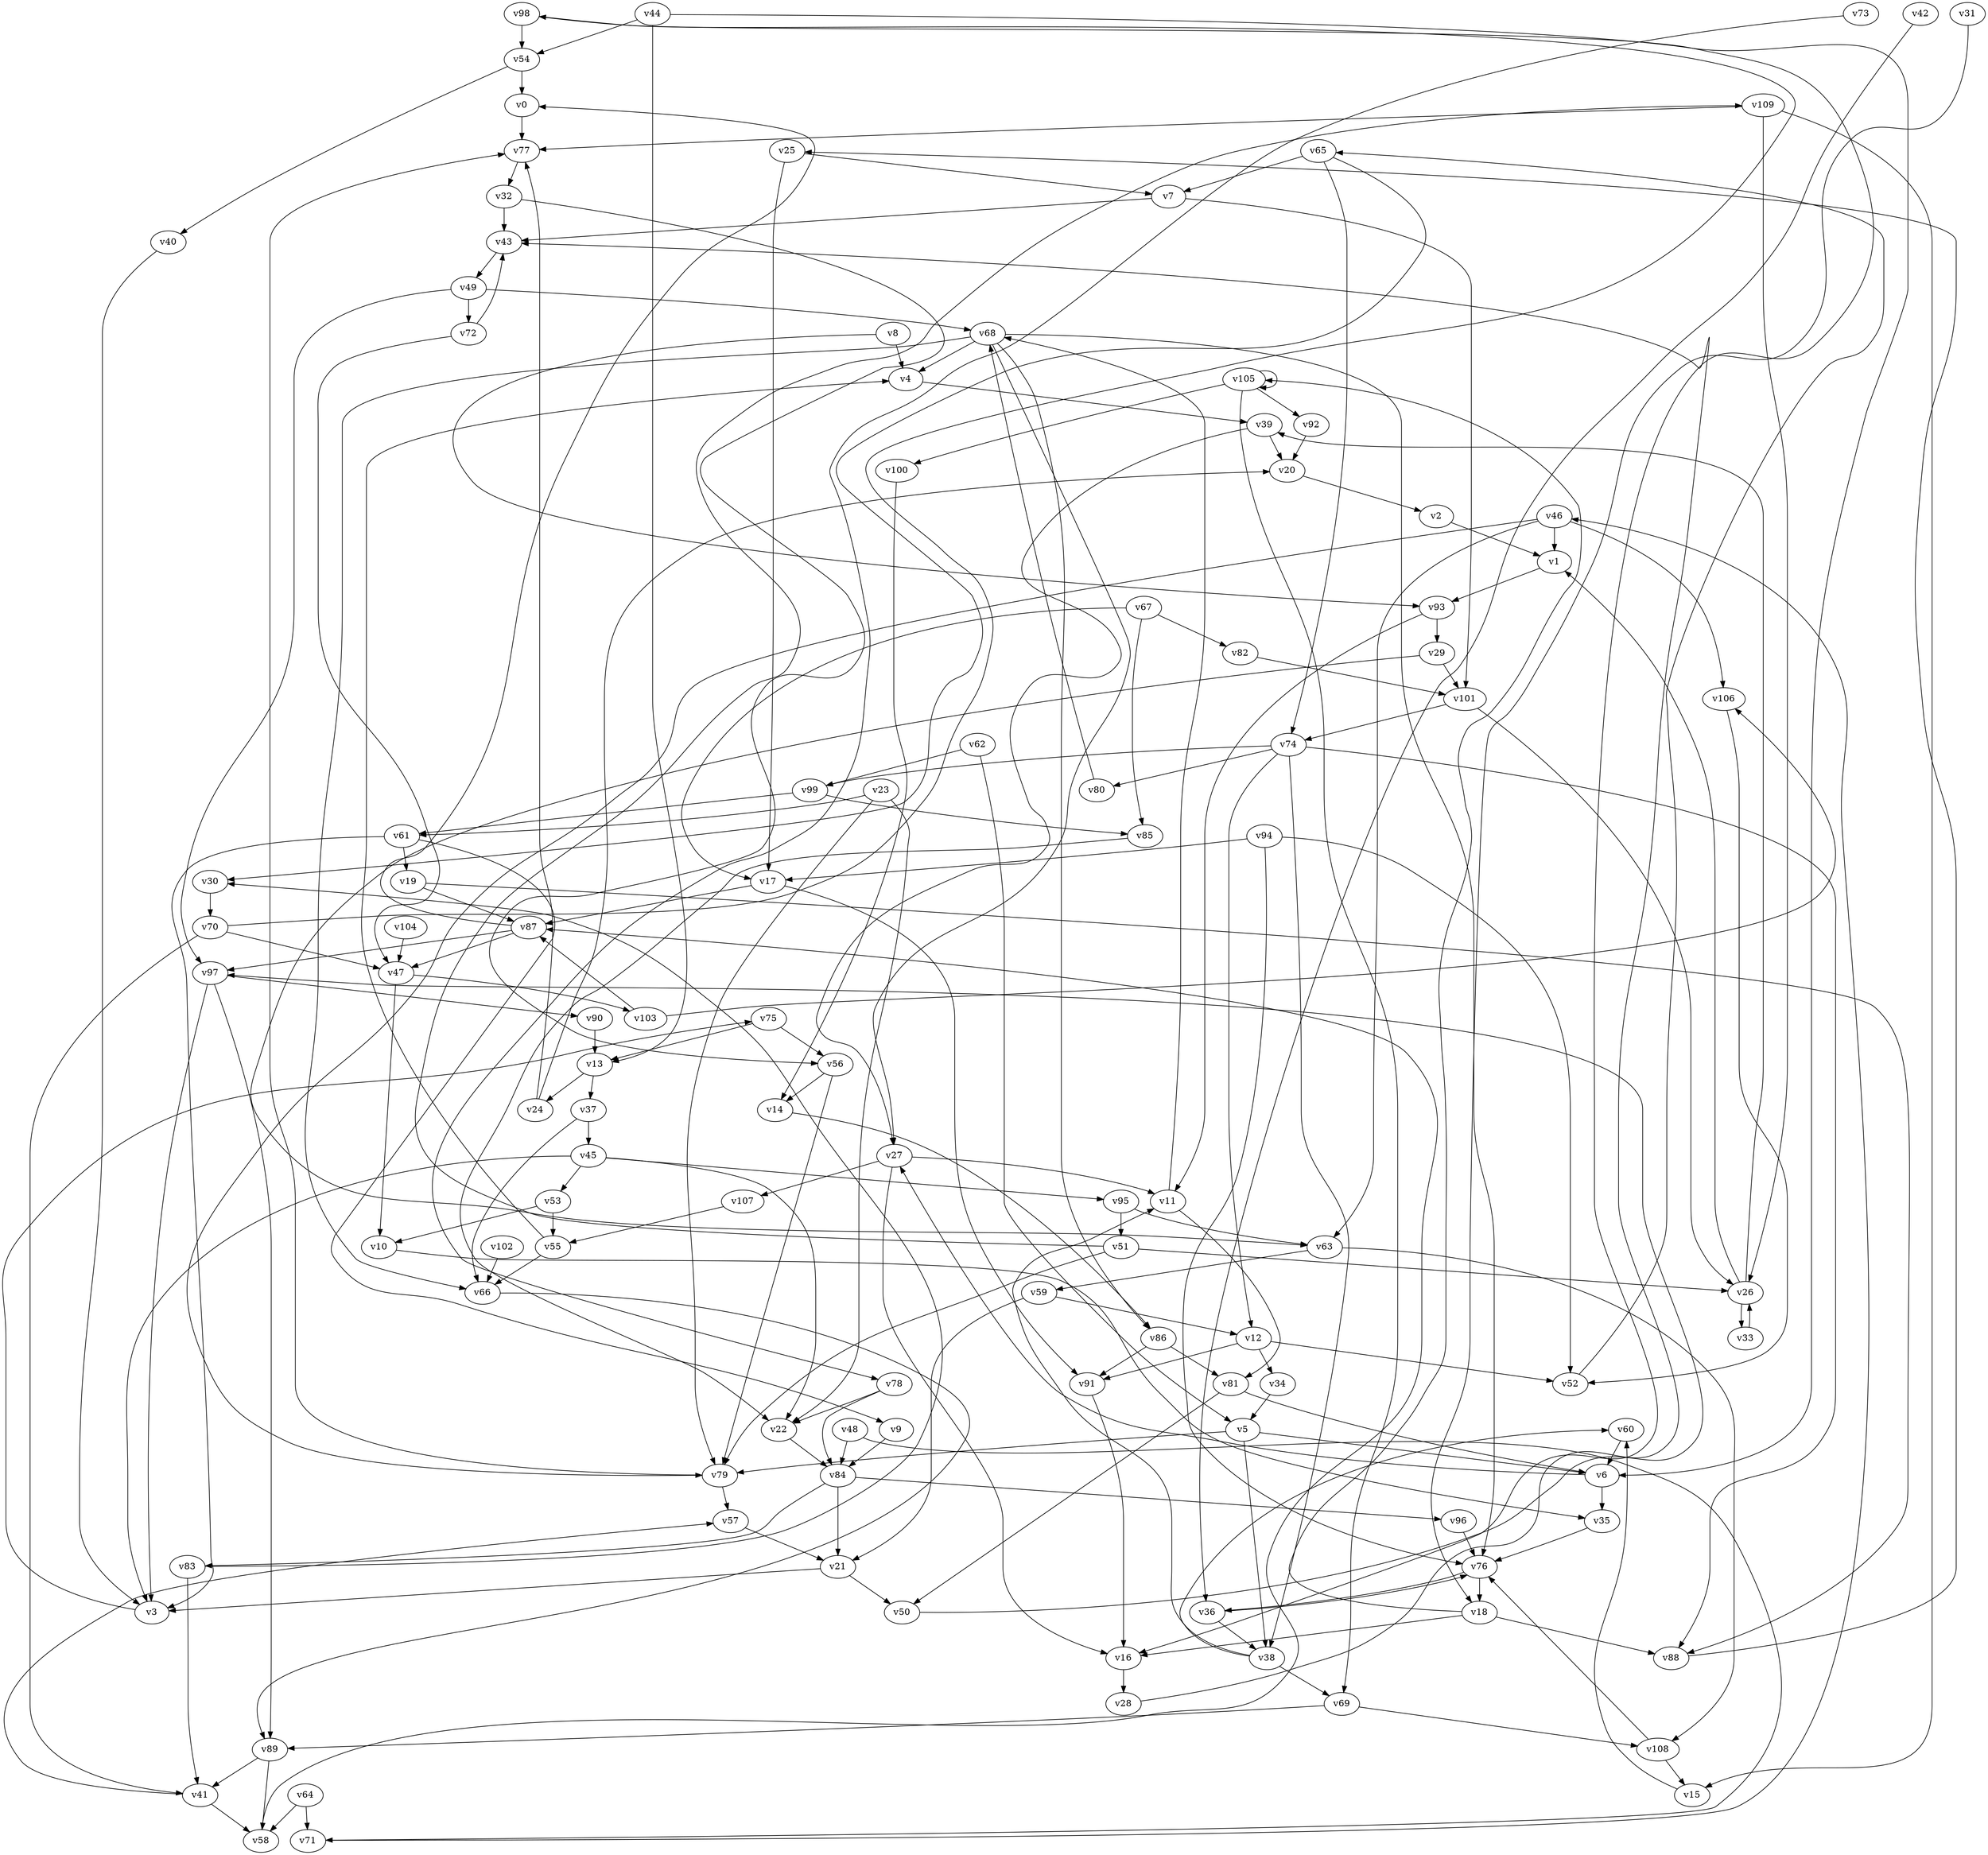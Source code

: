 // Benchmark game 155 - 110 vertices
// time_bound: 54
// targets: v23
digraph G {
    v0 [name="v0", player=1];
    v1 [name="v1", player=1];
    v2 [name="v2", player=1];
    v3 [name="v3", player=0];
    v4 [name="v4", player=1];
    v5 [name="v5", player=1];
    v6 [name="v6", player=0];
    v7 [name="v7", player=1];
    v8 [name="v8", player=1];
    v9 [name="v9", player=1];
    v10 [name="v10", player=1];
    v11 [name="v11", player=1];
    v12 [name="v12", player=0];
    v13 [name="v13", player=0];
    v14 [name="v14", player=0];
    v15 [name="v15", player=1];
    v16 [name="v16", player=1];
    v17 [name="v17", player=1];
    v18 [name="v18", player=0];
    v19 [name="v19", player=1];
    v20 [name="v20", player=0];
    v21 [name="v21", player=1];
    v22 [name="v22", player=0];
    v23 [name="v23", player=0, target=1];
    v24 [name="v24", player=1];
    v25 [name="v25", player=0];
    v26 [name="v26", player=1];
    v27 [name="v27", player=1];
    v28 [name="v28", player=0];
    v29 [name="v29", player=1];
    v30 [name="v30", player=1];
    v31 [name="v31", player=1];
    v32 [name="v32", player=1];
    v33 [name="v33", player=0];
    v34 [name="v34", player=0];
    v35 [name="v35", player=0];
    v36 [name="v36", player=1];
    v37 [name="v37", player=0];
    v38 [name="v38", player=0];
    v39 [name="v39", player=1];
    v40 [name="v40", player=0];
    v41 [name="v41", player=1];
    v42 [name="v42", player=1];
    v43 [name="v43", player=0];
    v44 [name="v44", player=1];
    v45 [name="v45", player=1];
    v46 [name="v46", player=1];
    v47 [name="v47", player=0];
    v48 [name="v48", player=1];
    v49 [name="v49", player=0];
    v50 [name="v50", player=1];
    v51 [name="v51", player=1];
    v52 [name="v52", player=0];
    v53 [name="v53", player=1];
    v54 [name="v54", player=0];
    v55 [name="v55", player=1];
    v56 [name="v56", player=0];
    v57 [name="v57", player=0];
    v58 [name="v58", player=0];
    v59 [name="v59", player=1];
    v60 [name="v60", player=1];
    v61 [name="v61", player=1];
    v62 [name="v62", player=1];
    v63 [name="v63", player=0];
    v64 [name="v64", player=0];
    v65 [name="v65", player=0];
    v66 [name="v66", player=1];
    v67 [name="v67", player=0];
    v68 [name="v68", player=0];
    v69 [name="v69", player=0];
    v70 [name="v70", player=1];
    v71 [name="v71", player=0];
    v72 [name="v72", player=1];
    v73 [name="v73", player=1];
    v74 [name="v74", player=1];
    v75 [name="v75", player=0];
    v76 [name="v76", player=1];
    v77 [name="v77", player=1];
    v78 [name="v78", player=1];
    v79 [name="v79", player=1];
    v80 [name="v80", player=1];
    v81 [name="v81", player=0];
    v82 [name="v82", player=0];
    v83 [name="v83", player=0];
    v84 [name="v84", player=0];
    v85 [name="v85", player=1];
    v86 [name="v86", player=0];
    v87 [name="v87", player=1];
    v88 [name="v88", player=1];
    v89 [name="v89", player=0];
    v90 [name="v90", player=1];
    v91 [name="v91", player=1];
    v92 [name="v92", player=0];
    v93 [name="v93", player=1];
    v94 [name="v94", player=0];
    v95 [name="v95", player=0];
    v96 [name="v96", player=0];
    v97 [name="v97", player=1];
    v98 [name="v98", player=0];
    v99 [name="v99", player=1];
    v100 [name="v100", player=1];
    v101 [name="v101", player=0];
    v102 [name="v102", player=1];
    v103 [name="v103", player=0];
    v104 [name="v104", player=1];
    v105 [name="v105", player=1];
    v106 [name="v106", player=0];
    v107 [name="v107", player=0];
    v108 [name="v108", player=1];
    v109 [name="v109", player=1];

    v0 -> v77;
    v1 -> v93;
    v2 -> v1;
    v3 -> v75 [constraint="t mod 3 == 1"];
    v4 -> v39;
    v5 -> v38;
    v6 -> v27 [constraint="t >= 3"];
    v7 -> v43;
    v8 -> v93 [constraint="t >= 5"];
    v9 -> v84;
    v10 -> v35 [constraint="t mod 4 == 1"];
    v11 -> v81;
    v12 -> v52;
    v13 -> v37;
    v14 -> v86 [constraint="t < 15"];
    v15 -> v60 [constraint="t mod 5 == 0"];
    v16 -> v28;
    v17 -> v87;
    v18 -> v105 [constraint="t mod 4 == 3"];
    v19 -> v88 [constraint="t >= 2"];
    v20 -> v2;
    v21 -> v3;
    v22 -> v84;
    v23 -> v61;
    v24 -> v20;
    v25 -> v17;
    v26 -> v39;
    v27 -> v107;
    v28 -> v43 [constraint="t < 6"];
    v29 -> v63 [constraint="t >= 1"];
    v30 -> v70;
    v31 -> v18 [constraint="t >= 1"];
    v32 -> v56 [constraint="t < 6"];
    v33 -> v26 [constraint="t mod 2 == 0"];
    v34 -> v5;
    v35 -> v76;
    v36 -> v38;
    v37 -> v66;
    v38 -> v60 [constraint="t < 5"];
    v39 -> v27 [constraint="t < 12"];
    v40 -> v3;
    v41 -> v57 [constraint="t mod 4 == 0"];
    v42 -> v36 [constraint="t >= 2"];
    v43 -> v49;
    v44 -> v54;
    v45 -> v22;
    v46 -> v79 [constraint="t mod 4 == 3"];
    v47 -> v10;
    v48 -> v71 [constraint="t mod 3 == 0"];
    v49 -> v72;
    v50 -> v97 [constraint="t < 12"];
    v51 -> v109 [constraint="t >= 1"];
    v52 -> v65 [constraint="t mod 2 == 1"];
    v53 -> v10;
    v54 -> v40;
    v55 -> v4;
    v56 -> v79;
    v57 -> v21;
    v58 -> v87 [constraint="t mod 5 == 4"];
    v59 -> v12;
    v60 -> v6;
    v61 -> v9 [constraint="t mod 3 == 1"];
    v62 -> v5;
    v63 -> v108;
    v64 -> v71;
    v65 -> v30 [constraint="t < 15"];
    v66 -> v89 [constraint="t mod 5 == 4"];
    v67 -> v82;
    v68 -> v27 [constraint="t < 13"];
    v69 -> v108;
    v70 -> v98 [constraint="t mod 2 == 0"];
    v71 -> v46 [constraint="t mod 5 == 4"];
    v72 -> v43;
    v73 -> v78 [constraint="t >= 5"];
    v74 -> v12;
    v75 -> v13;
    v76 -> v36;
    v77 -> v32;
    v78 -> v84;
    v79 -> v57;
    v80 -> v68;
    v81 -> v6;
    v82 -> v101;
    v83 -> v30 [constraint="t mod 3 == 2"];
    v84 -> v21;
    v85 -> v22 [constraint="t >= 1"];
    v86 -> v81;
    v87 -> v0 [constraint="t < 7"];
    v88 -> v25 [constraint="t mod 4 == 0"];
    v89 -> v58;
    v90 -> v13;
    v91 -> v16;
    v92 -> v20;
    v93 -> v11;
    v94 -> v76 [constraint="t < 5"];
    v95 -> v51;
    v96 -> v76;
    v97 -> v89;
    v98 -> v16 [constraint="t < 5"];
    v99 -> v61;
    v100 -> v14;
    v101 -> v74;
    v102 -> v66;
    v103 -> v106 [constraint="t mod 4 == 2"];
    v104 -> v47;
    v105 -> v92;
    v106 -> v52;
    v107 -> v55;
    v108 -> v15;
    v109 -> v15;
    v12 -> v91;
    v78 -> v22;
    v79 -> v77;
    v101 -> v26;
    v23 -> v22;
    v93 -> v29;
    v74 -> v38;
    v95 -> v63;
    v99 -> v85;
    v68 -> v4;
    v105 -> v100;
    v5 -> v6;
    v45 -> v3;
    v98 -> v54;
    v56 -> v14;
    v46 -> v106;
    v48 -> v84;
    v51 -> v26;
    v49 -> v68;
    v89 -> v41;
    v55 -> v66;
    v67 -> v85;
    v7 -> v101;
    v8 -> v4;
    v74 -> v80;
    v109 -> v77;
    v108 -> v76;
    v62 -> v99;
    v26 -> v33;
    v68 -> v86;
    v23 -> v79;
    v6 -> v35;
    v46 -> v1;
    v46 -> v63;
    v27 -> v16;
    v94 -> v52;
    v81 -> v50;
    v25 -> v7;
    v45 -> v53;
    v19 -> v87;
    v45 -> v95;
    v75 -> v56;
    v18 -> v16;
    v109 -> v26;
    v61 -> v3;
    v74 -> v99;
    v12 -> v34;
    v39 -> v20;
    v84 -> v83;
    v68 -> v66;
    v32 -> v43;
    v105 -> v69;
    v27 -> v11;
    v87 -> v97;
    v54 -> v0;
    v36 -> v76;
    v49 -> v97;
    v84 -> v96;
    v5 -> v79;
    v13 -> v24;
    v26 -> v1;
    v63 -> v59;
    v21 -> v50;
    v94 -> v17;
    v76 -> v18;
    v64 -> v58;
    v44 -> v6;
    v37 -> v45;
    v29 -> v101;
    v97 -> v90;
    v103 -> v87;
    v18 -> v88;
    v67 -> v17;
    v105 -> v105;
    v38 -> v69;
    v47 -> v103;
    v86 -> v91;
    v65 -> v7;
    v17 -> v91;
    v41 -> v58;
    v51 -> v79;
    v74 -> v88;
    v70 -> v47;
    v65 -> v74;
    v24 -> v77;
    v61 -> v19;
    v44 -> v13;
    v97 -> v3;
    v68 -> v76;
    v53 -> v55;
    v38 -> v11;
    v59 -> v21;
    v69 -> v89;
    v70 -> v41;
    v87 -> v47;
    v11 -> v68;
    v72 -> v47;
    v83 -> v41;
}
